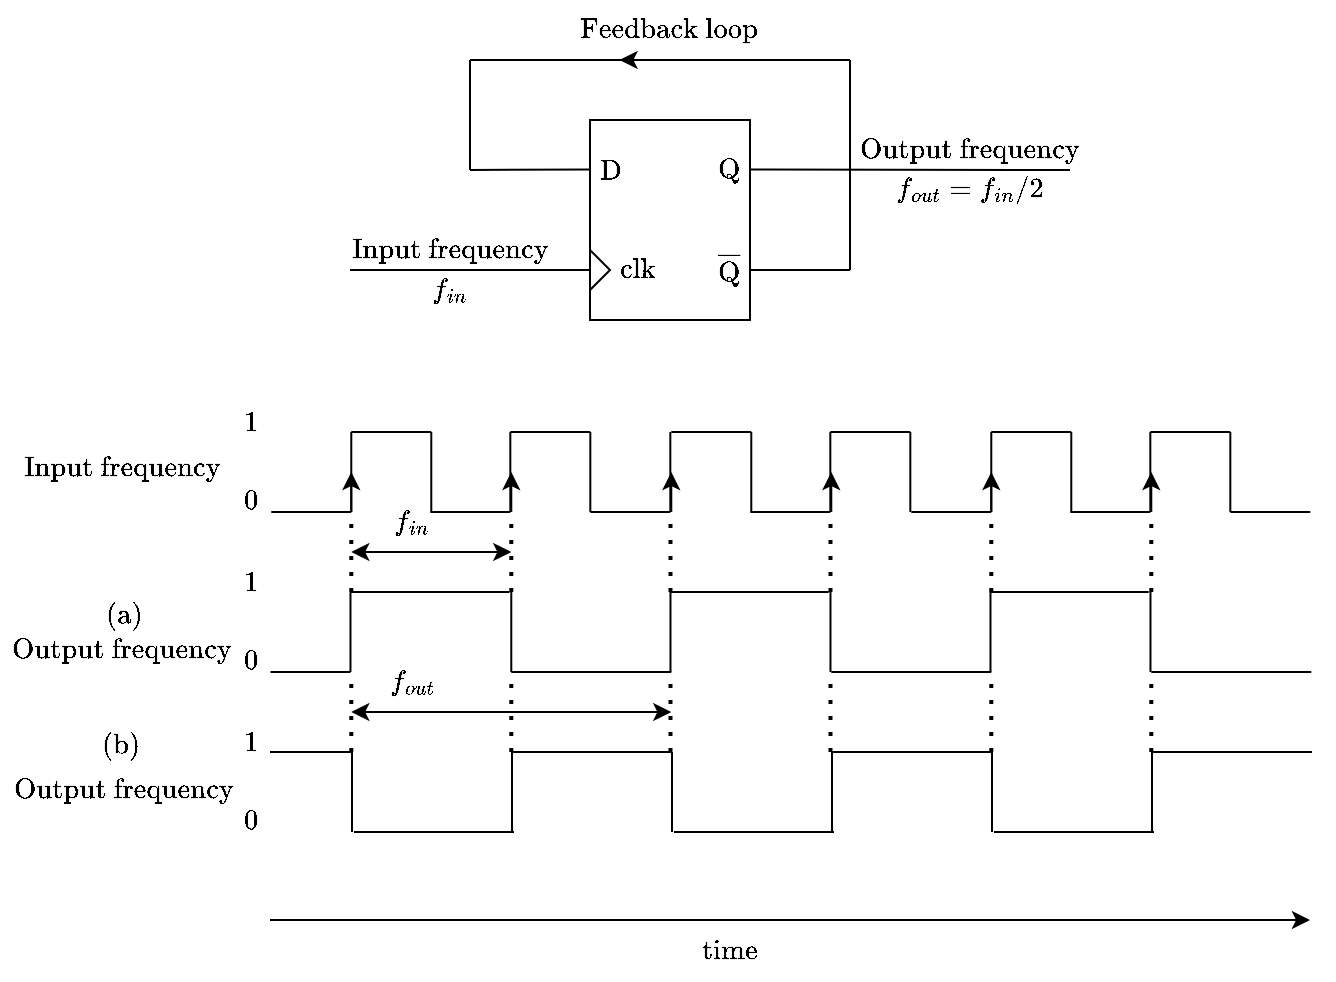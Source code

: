 <mxfile version="24.2.8" type="github">
  <diagram name="Seite-1" id="N6T7R8GPfPuLxDHAY0fQ">
    <mxGraphModel dx="1050" dy="531" grid="1" gridSize="10" guides="1" tooltips="1" connect="1" arrows="1" fold="1" page="1" pageScale="1" pageWidth="827" pageHeight="1169" math="1" shadow="0">
      <root>
        <mxCell id="0" />
        <mxCell id="1" parent="0" />
        <mxCell id="-28Fn-hyhFflDtnvuSkC-10" value="" style="rounded=0;whiteSpace=wrap;html=1;" parent="1" vertex="1">
          <mxGeometry x="400" y="120" width="80" height="100" as="geometry" />
        </mxCell>
        <mxCell id="-28Fn-hyhFflDtnvuSkC-5" value="&lt;div&gt;$$\textrm{Q}$$&lt;/div&gt;" style="text;html=1;align=center;verticalAlign=middle;whiteSpace=wrap;rounded=0;" parent="1" vertex="1">
          <mxGeometry x="440" y="130" width="60" height="30" as="geometry" />
        </mxCell>
        <mxCell id="-28Fn-hyhFflDtnvuSkC-6" value="&lt;div&gt;$$\overline{\textrm{Q}}$$&lt;/div&gt;" style="text;html=1;align=center;verticalAlign=middle;whiteSpace=wrap;rounded=0;" parent="1" vertex="1">
          <mxGeometry x="440" y="180" width="60" height="30" as="geometry" />
        </mxCell>
        <mxCell id="-28Fn-hyhFflDtnvuSkC-11" value="" style="triangle;whiteSpace=wrap;html=1;rotation=0;" parent="1" vertex="1">
          <mxGeometry x="400" y="185" width="10" height="20" as="geometry" />
        </mxCell>
        <mxCell id="-28Fn-hyhFflDtnvuSkC-12" value="&lt;div&gt;$$\textrm{clk}$$&lt;/div&gt;" style="text;html=1;align=center;verticalAlign=middle;whiteSpace=wrap;rounded=0;" parent="1" vertex="1">
          <mxGeometry x="394" y="180" width="60" height="30" as="geometry" />
        </mxCell>
        <mxCell id="-28Fn-hyhFflDtnvuSkC-13" value="&lt;div&gt;$$\textrm{D}$$&lt;/div&gt;" style="text;html=1;align=center;verticalAlign=middle;whiteSpace=wrap;rounded=0;" parent="1" vertex="1">
          <mxGeometry x="380" y="130" width="60" height="30" as="geometry" />
        </mxCell>
        <mxCell id="-28Fn-hyhFflDtnvuSkC-14" value="" style="endArrow=none;html=1;rounded=0;" parent="1" edge="1">
          <mxGeometry width="50" height="50" relative="1" as="geometry">
            <mxPoint x="340" y="145" as="sourcePoint" />
            <mxPoint x="400" y="144.76" as="targetPoint" />
          </mxGeometry>
        </mxCell>
        <mxCell id="-28Fn-hyhFflDtnvuSkC-15" value="" style="endArrow=none;html=1;rounded=0;" parent="1" edge="1">
          <mxGeometry width="50" height="50" relative="1" as="geometry">
            <mxPoint x="340" y="90" as="sourcePoint" />
            <mxPoint x="340" y="145" as="targetPoint" />
            <Array as="points" />
          </mxGeometry>
        </mxCell>
        <mxCell id="-28Fn-hyhFflDtnvuSkC-16" value="" style="endArrow=none;html=1;rounded=0;" parent="1" edge="1">
          <mxGeometry width="50" height="50" relative="1" as="geometry">
            <mxPoint x="340" y="90" as="sourcePoint" />
            <mxPoint x="530" y="90" as="targetPoint" />
          </mxGeometry>
        </mxCell>
        <mxCell id="-28Fn-hyhFflDtnvuSkC-18" value="" style="endArrow=none;html=1;rounded=0;" parent="1" edge="1">
          <mxGeometry width="50" height="50" relative="1" as="geometry">
            <mxPoint x="530" y="195" as="sourcePoint" />
            <mxPoint x="530" y="90" as="targetPoint" />
          </mxGeometry>
        </mxCell>
        <mxCell id="-28Fn-hyhFflDtnvuSkC-19" value="" style="endArrow=none;html=1;rounded=0;" parent="1" edge="1">
          <mxGeometry width="50" height="50" relative="1" as="geometry">
            <mxPoint x="480" y="194.95" as="sourcePoint" />
            <mxPoint x="530" y="194.95" as="targetPoint" />
          </mxGeometry>
        </mxCell>
        <mxCell id="-28Fn-hyhFflDtnvuSkC-20" value="" style="endArrow=none;html=1;rounded=0;" parent="1" edge="1">
          <mxGeometry width="50" height="50" relative="1" as="geometry">
            <mxPoint x="280" y="195" as="sourcePoint" />
            <mxPoint x="400" y="195" as="targetPoint" />
          </mxGeometry>
        </mxCell>
        <mxCell id="-28Fn-hyhFflDtnvuSkC-21" value="" style="endArrow=none;html=1;rounded=0;" parent="1" edge="1">
          <mxGeometry width="50" height="50" relative="1" as="geometry">
            <mxPoint x="480" y="144.8" as="sourcePoint" />
            <mxPoint x="640" y="145" as="targetPoint" />
          </mxGeometry>
        </mxCell>
        <mxCell id="-28Fn-hyhFflDtnvuSkC-130" value="" style="group;rotation=-180;" parent="1" vertex="1" connectable="0">
          <mxGeometry x="130" y="440" width="641.28" height="40" as="geometry" />
        </mxCell>
        <mxCell id="-28Fn-hyhFflDtnvuSkC-109" value="" style="endArrow=none;html=1;rounded=0;" parent="-28Fn-hyhFflDtnvuSkC-130" edge="1">
          <mxGeometry width="50" height="50" relative="1" as="geometry">
            <mxPoint x="631" y="-4" as="sourcePoint" />
            <mxPoint x="590" y="-4" as="targetPoint" />
          </mxGeometry>
        </mxCell>
        <mxCell id="-28Fn-hyhFflDtnvuSkC-112" value="" style="endArrow=none;html=1;rounded=0;" parent="-28Fn-hyhFflDtnvuSkC-130" edge="1">
          <mxGeometry width="50" height="50" relative="1" as="geometry">
            <mxPoint x="591" y="-4" as="sourcePoint" />
            <mxPoint x="551" y="-4" as="targetPoint" />
          </mxGeometry>
        </mxCell>
        <mxCell id="-28Fn-hyhFflDtnvuSkC-113" value="" style="endArrow=none;html=1;rounded=0;" parent="-28Fn-hyhFflDtnvuSkC-130" edge="1">
          <mxGeometry width="50" height="50" relative="1" as="geometry">
            <mxPoint x="551" y="-4" as="sourcePoint" />
            <mxPoint x="551" y="36" as="targetPoint" />
          </mxGeometry>
        </mxCell>
        <mxCell id="-28Fn-hyhFflDtnvuSkC-114" value="" style="endArrow=none;html=1;rounded=0;" parent="-28Fn-hyhFflDtnvuSkC-130" edge="1">
          <mxGeometry width="50" height="50" relative="1" as="geometry">
            <mxPoint x="552" y="36" as="sourcePoint" />
            <mxPoint x="512" y="36" as="targetPoint" />
          </mxGeometry>
        </mxCell>
        <mxCell id="-28Fn-hyhFflDtnvuSkC-115" value="" style="endArrow=none;html=1;rounded=0;" parent="-28Fn-hyhFflDtnvuSkC-130" edge="1">
          <mxGeometry width="50" height="50" relative="1" as="geometry">
            <mxPoint x="471" y="36" as="sourcePoint" />
            <mxPoint x="471" y="-4" as="targetPoint" />
          </mxGeometry>
        </mxCell>
        <mxCell id="-28Fn-hyhFflDtnvuSkC-116" value="" style="endArrow=none;html=1;rounded=0;" parent="-28Fn-hyhFflDtnvuSkC-130" edge="1">
          <mxGeometry width="50" height="50" relative="1" as="geometry">
            <mxPoint x="512" y="36" as="sourcePoint" />
            <mxPoint x="472" y="36" as="targetPoint" />
          </mxGeometry>
        </mxCell>
        <mxCell id="-28Fn-hyhFflDtnvuSkC-117" value="" style="endArrow=none;html=1;rounded=0;" parent="-28Fn-hyhFflDtnvuSkC-130" edge="1">
          <mxGeometry width="50" height="50" relative="1" as="geometry">
            <mxPoint x="471" y="-4" as="sourcePoint" />
            <mxPoint x="430" y="-4" as="targetPoint" />
          </mxGeometry>
        </mxCell>
        <mxCell id="-28Fn-hyhFflDtnvuSkC-118" value="" style="endArrow=none;html=1;rounded=0;" parent="-28Fn-hyhFflDtnvuSkC-130" edge="1">
          <mxGeometry width="50" height="50" relative="1" as="geometry">
            <mxPoint x="431" y="-4" as="sourcePoint" />
            <mxPoint x="391" y="-4" as="targetPoint" />
          </mxGeometry>
        </mxCell>
        <mxCell id="-28Fn-hyhFflDtnvuSkC-119" value="" style="endArrow=none;html=1;rounded=0;" parent="-28Fn-hyhFflDtnvuSkC-130" edge="1">
          <mxGeometry width="50" height="50" relative="1" as="geometry">
            <mxPoint x="391" y="-4" as="sourcePoint" />
            <mxPoint x="391" y="36" as="targetPoint" />
          </mxGeometry>
        </mxCell>
        <mxCell id="-28Fn-hyhFflDtnvuSkC-120" value="" style="endArrow=none;html=1;rounded=0;" parent="-28Fn-hyhFflDtnvuSkC-130" edge="1">
          <mxGeometry width="50" height="50" relative="1" as="geometry">
            <mxPoint x="392" y="36" as="sourcePoint" />
            <mxPoint x="352" y="36" as="targetPoint" />
          </mxGeometry>
        </mxCell>
        <mxCell id="-28Fn-hyhFflDtnvuSkC-121" value="" style="endArrow=none;html=1;rounded=0;" parent="-28Fn-hyhFflDtnvuSkC-130" edge="1">
          <mxGeometry width="50" height="50" relative="1" as="geometry">
            <mxPoint x="311" y="36" as="sourcePoint" />
            <mxPoint x="311" y="-4" as="targetPoint" />
          </mxGeometry>
        </mxCell>
        <mxCell id="-28Fn-hyhFflDtnvuSkC-122" value="" style="endArrow=none;html=1;rounded=0;" parent="-28Fn-hyhFflDtnvuSkC-130" edge="1">
          <mxGeometry width="50" height="50" relative="1" as="geometry">
            <mxPoint x="352" y="36" as="sourcePoint" />
            <mxPoint x="312" y="36" as="targetPoint" />
          </mxGeometry>
        </mxCell>
        <mxCell id="-28Fn-hyhFflDtnvuSkC-123" value="" style="endArrow=none;html=1;rounded=0;" parent="-28Fn-hyhFflDtnvuSkC-130" edge="1">
          <mxGeometry width="50" height="50" relative="1" as="geometry">
            <mxPoint x="311" y="-4" as="sourcePoint" />
            <mxPoint x="270" y="-4" as="targetPoint" />
          </mxGeometry>
        </mxCell>
        <mxCell id="-28Fn-hyhFflDtnvuSkC-124" value="" style="endArrow=none;html=1;rounded=0;" parent="-28Fn-hyhFflDtnvuSkC-130" edge="1">
          <mxGeometry width="50" height="50" relative="1" as="geometry">
            <mxPoint x="271" y="-4" as="sourcePoint" />
            <mxPoint x="231" y="-4" as="targetPoint" />
          </mxGeometry>
        </mxCell>
        <mxCell id="-28Fn-hyhFflDtnvuSkC-125" value="" style="endArrow=none;html=1;rounded=0;" parent="-28Fn-hyhFflDtnvuSkC-130" edge="1">
          <mxGeometry width="50" height="50" relative="1" as="geometry">
            <mxPoint x="231" y="-4" as="sourcePoint" />
            <mxPoint x="231" y="36" as="targetPoint" />
          </mxGeometry>
        </mxCell>
        <mxCell id="-28Fn-hyhFflDtnvuSkC-126" value="" style="endArrow=none;html=1;rounded=0;" parent="-28Fn-hyhFflDtnvuSkC-130" edge="1">
          <mxGeometry width="50" height="50" relative="1" as="geometry">
            <mxPoint x="232" y="36" as="sourcePoint" />
            <mxPoint x="192" y="36" as="targetPoint" />
          </mxGeometry>
        </mxCell>
        <mxCell id="-28Fn-hyhFflDtnvuSkC-127" value="" style="endArrow=none;html=1;rounded=0;" parent="-28Fn-hyhFflDtnvuSkC-130" edge="1">
          <mxGeometry width="50" height="50" relative="1" as="geometry">
            <mxPoint x="151" y="36" as="sourcePoint" />
            <mxPoint x="151" y="-4" as="targetPoint" />
          </mxGeometry>
        </mxCell>
        <mxCell id="-28Fn-hyhFflDtnvuSkC-128" value="" style="endArrow=none;html=1;rounded=0;" parent="-28Fn-hyhFflDtnvuSkC-130" edge="1">
          <mxGeometry width="50" height="50" relative="1" as="geometry">
            <mxPoint x="192" y="36" as="sourcePoint" />
            <mxPoint x="152" y="36" as="targetPoint" />
          </mxGeometry>
        </mxCell>
        <mxCell id="-28Fn-hyhFflDtnvuSkC-129" value="" style="endArrow=none;html=1;rounded=0;" parent="-28Fn-hyhFflDtnvuSkC-130" edge="1">
          <mxGeometry width="50" height="50" relative="1" as="geometry">
            <mxPoint x="151" y="-4" as="sourcePoint" />
            <mxPoint x="110" y="-4" as="targetPoint" />
          </mxGeometry>
        </mxCell>
        <mxCell id="-28Fn-hyhFflDtnvuSkC-22" value="" style="endArrow=none;html=1;rounded=0;" parent="-28Fn-hyhFflDtnvuSkC-130" edge="1">
          <mxGeometry width="50" height="50" relative="1" as="geometry">
            <mxPoint x="150.64" y="-124" as="sourcePoint" />
            <mxPoint x="150.64" y="-164" as="targetPoint" />
          </mxGeometry>
        </mxCell>
        <mxCell id="-28Fn-hyhFflDtnvuSkC-23" value="" style="endArrow=none;html=1;rounded=0;" parent="-28Fn-hyhFflDtnvuSkC-130" edge="1">
          <mxGeometry width="50" height="50" relative="1" as="geometry">
            <mxPoint x="150.64" y="-164" as="sourcePoint" />
            <mxPoint x="190.64" y="-164" as="targetPoint" />
          </mxGeometry>
        </mxCell>
        <mxCell id="-28Fn-hyhFflDtnvuSkC-24" value="" style="endArrow=none;html=1;rounded=0;" parent="-28Fn-hyhFflDtnvuSkC-130" edge="1">
          <mxGeometry width="50" height="50" relative="1" as="geometry">
            <mxPoint x="190.64" y="-164" as="sourcePoint" />
            <mxPoint x="190.64" y="-124" as="targetPoint" />
          </mxGeometry>
        </mxCell>
        <mxCell id="-28Fn-hyhFflDtnvuSkC-30" value="" style="endArrow=none;html=1;rounded=0;" parent="-28Fn-hyhFflDtnvuSkC-130" edge="1">
          <mxGeometry width="50" height="50" relative="1" as="geometry">
            <mxPoint x="230.16" y="-124" as="sourcePoint" />
            <mxPoint x="230.16" y="-164" as="targetPoint" />
          </mxGeometry>
        </mxCell>
        <mxCell id="-28Fn-hyhFflDtnvuSkC-31" value="" style="endArrow=none;html=1;rounded=0;" parent="-28Fn-hyhFflDtnvuSkC-130" edge="1">
          <mxGeometry width="50" height="50" relative="1" as="geometry">
            <mxPoint x="230.16" y="-164" as="sourcePoint" />
            <mxPoint x="270.16" y="-164" as="targetPoint" />
          </mxGeometry>
        </mxCell>
        <mxCell id="-28Fn-hyhFflDtnvuSkC-32" value="" style="endArrow=none;html=1;rounded=0;" parent="-28Fn-hyhFflDtnvuSkC-130" edge="1">
          <mxGeometry width="50" height="50" relative="1" as="geometry">
            <mxPoint x="270.16" y="-164" as="sourcePoint" />
            <mxPoint x="270.16" y="-124" as="targetPoint" />
          </mxGeometry>
        </mxCell>
        <mxCell id="-28Fn-hyhFflDtnvuSkC-33" value="" style="endArrow=none;html=1;rounded=0;" parent="-28Fn-hyhFflDtnvuSkC-130" edge="1">
          <mxGeometry width="50" height="50" relative="1" as="geometry">
            <mxPoint x="270.16" y="-124" as="sourcePoint" />
            <mxPoint x="310.16" y="-124" as="targetPoint" />
          </mxGeometry>
        </mxCell>
        <mxCell id="-28Fn-hyhFflDtnvuSkC-34" value="" style="endArrow=none;html=1;rounded=0;" parent="-28Fn-hyhFflDtnvuSkC-130" edge="1">
          <mxGeometry width="50" height="50" relative="1" as="geometry">
            <mxPoint x="310.16" y="-124" as="sourcePoint" />
            <mxPoint x="310.16" y="-164" as="targetPoint" />
          </mxGeometry>
        </mxCell>
        <mxCell id="-28Fn-hyhFflDtnvuSkC-35" value="" style="endArrow=none;html=1;rounded=0;" parent="-28Fn-hyhFflDtnvuSkC-130" edge="1">
          <mxGeometry width="50" height="50" relative="1" as="geometry">
            <mxPoint x="190.16" y="-124" as="sourcePoint" />
            <mxPoint x="230.16" y="-124" as="targetPoint" />
          </mxGeometry>
        </mxCell>
        <mxCell id="-28Fn-hyhFflDtnvuSkC-40" value="" style="endArrow=none;html=1;rounded=0;" parent="-28Fn-hyhFflDtnvuSkC-130" edge="1">
          <mxGeometry width="50" height="50" relative="1" as="geometry">
            <mxPoint x="110.64" y="-124" as="sourcePoint" />
            <mxPoint x="150.64" y="-124" as="targetPoint" />
          </mxGeometry>
        </mxCell>
        <mxCell id="-28Fn-hyhFflDtnvuSkC-41" value="" style="endArrow=none;html=1;rounded=0;" parent="-28Fn-hyhFflDtnvuSkC-130" edge="1">
          <mxGeometry width="50" height="50" relative="1" as="geometry">
            <mxPoint x="310.64" y="-164" as="sourcePoint" />
            <mxPoint x="350.64" y="-164" as="targetPoint" />
          </mxGeometry>
        </mxCell>
        <mxCell id="-28Fn-hyhFflDtnvuSkC-42" value="" style="endArrow=none;html=1;rounded=0;" parent="-28Fn-hyhFflDtnvuSkC-130" edge="1">
          <mxGeometry width="50" height="50" relative="1" as="geometry">
            <mxPoint x="350.64" y="-164" as="sourcePoint" />
            <mxPoint x="350.64" y="-124" as="targetPoint" />
          </mxGeometry>
        </mxCell>
        <mxCell id="-28Fn-hyhFflDtnvuSkC-43" value="" style="endArrow=none;html=1;rounded=0;" parent="-28Fn-hyhFflDtnvuSkC-130" edge="1">
          <mxGeometry width="50" height="50" relative="1" as="geometry">
            <mxPoint x="390.16" y="-124" as="sourcePoint" />
            <mxPoint x="390.16" y="-164" as="targetPoint" />
          </mxGeometry>
        </mxCell>
        <mxCell id="-28Fn-hyhFflDtnvuSkC-44" value="" style="endArrow=none;html=1;rounded=0;" parent="-28Fn-hyhFflDtnvuSkC-130" edge="1">
          <mxGeometry width="50" height="50" relative="1" as="geometry">
            <mxPoint x="390.16" y="-164" as="sourcePoint" />
            <mxPoint x="430.16" y="-164" as="targetPoint" />
          </mxGeometry>
        </mxCell>
        <mxCell id="-28Fn-hyhFflDtnvuSkC-45" value="" style="endArrow=none;html=1;rounded=0;" parent="-28Fn-hyhFflDtnvuSkC-130" edge="1">
          <mxGeometry width="50" height="50" relative="1" as="geometry">
            <mxPoint x="430.16" y="-164" as="sourcePoint" />
            <mxPoint x="430.16" y="-124" as="targetPoint" />
          </mxGeometry>
        </mxCell>
        <mxCell id="-28Fn-hyhFflDtnvuSkC-46" value="" style="endArrow=none;html=1;rounded=0;" parent="-28Fn-hyhFflDtnvuSkC-130" edge="1">
          <mxGeometry width="50" height="50" relative="1" as="geometry">
            <mxPoint x="350.16" y="-124" as="sourcePoint" />
            <mxPoint x="390.16" y="-124" as="targetPoint" />
          </mxGeometry>
        </mxCell>
        <mxCell id="-28Fn-hyhFflDtnvuSkC-47" value="" style="endArrow=none;html=1;rounded=0;" parent="-28Fn-hyhFflDtnvuSkC-130" edge="1">
          <mxGeometry width="50" height="50" relative="1" as="geometry">
            <mxPoint x="470.64" y="-124" as="sourcePoint" />
            <mxPoint x="470.64" y="-164" as="targetPoint" />
          </mxGeometry>
        </mxCell>
        <mxCell id="-28Fn-hyhFflDtnvuSkC-48" value="" style="endArrow=none;html=1;rounded=0;" parent="-28Fn-hyhFflDtnvuSkC-130" edge="1">
          <mxGeometry width="50" height="50" relative="1" as="geometry">
            <mxPoint x="470.64" y="-164" as="sourcePoint" />
            <mxPoint x="510.64" y="-164" as="targetPoint" />
          </mxGeometry>
        </mxCell>
        <mxCell id="-28Fn-hyhFflDtnvuSkC-49" value="" style="endArrow=none;html=1;rounded=0;" parent="-28Fn-hyhFflDtnvuSkC-130" edge="1">
          <mxGeometry width="50" height="50" relative="1" as="geometry">
            <mxPoint x="510.64" y="-164" as="sourcePoint" />
            <mxPoint x="510.64" y="-124" as="targetPoint" />
          </mxGeometry>
        </mxCell>
        <mxCell id="-28Fn-hyhFflDtnvuSkC-50" value="" style="endArrow=none;html=1;rounded=0;" parent="-28Fn-hyhFflDtnvuSkC-130" edge="1">
          <mxGeometry width="50" height="50" relative="1" as="geometry">
            <mxPoint x="550.16" y="-124" as="sourcePoint" />
            <mxPoint x="550.16" y="-164" as="targetPoint" />
          </mxGeometry>
        </mxCell>
        <mxCell id="-28Fn-hyhFflDtnvuSkC-51" value="" style="endArrow=none;html=1;rounded=0;" parent="-28Fn-hyhFflDtnvuSkC-130" edge="1">
          <mxGeometry width="50" height="50" relative="1" as="geometry">
            <mxPoint x="550.16" y="-164" as="sourcePoint" />
            <mxPoint x="590.16" y="-164" as="targetPoint" />
          </mxGeometry>
        </mxCell>
        <mxCell id="-28Fn-hyhFflDtnvuSkC-52" value="" style="endArrow=none;html=1;rounded=0;" parent="-28Fn-hyhFflDtnvuSkC-130" edge="1">
          <mxGeometry width="50" height="50" relative="1" as="geometry">
            <mxPoint x="590.16" y="-164" as="sourcePoint" />
            <mxPoint x="590.16" y="-124" as="targetPoint" />
          </mxGeometry>
        </mxCell>
        <mxCell id="-28Fn-hyhFflDtnvuSkC-53" value="" style="endArrow=none;html=1;rounded=0;" parent="-28Fn-hyhFflDtnvuSkC-130" edge="1">
          <mxGeometry width="50" height="50" relative="1" as="geometry">
            <mxPoint x="590.16" y="-124" as="sourcePoint" />
            <mxPoint x="630.16" y="-124" as="targetPoint" />
          </mxGeometry>
        </mxCell>
        <mxCell id="-28Fn-hyhFflDtnvuSkC-55" value="" style="endArrow=none;html=1;rounded=0;" parent="-28Fn-hyhFflDtnvuSkC-130" edge="1">
          <mxGeometry width="50" height="50" relative="1" as="geometry">
            <mxPoint x="510.16" y="-124" as="sourcePoint" />
            <mxPoint x="550.16" y="-124" as="targetPoint" />
          </mxGeometry>
        </mxCell>
        <mxCell id="-28Fn-hyhFflDtnvuSkC-56" value="" style="endArrow=none;html=1;rounded=0;" parent="-28Fn-hyhFflDtnvuSkC-130" edge="1">
          <mxGeometry width="50" height="50" relative="1" as="geometry">
            <mxPoint x="430.64" y="-124" as="sourcePoint" />
            <mxPoint x="470.64" y="-124" as="targetPoint" />
          </mxGeometry>
        </mxCell>
        <mxCell id="-28Fn-hyhFflDtnvuSkC-63" value="" style="endArrow=classic;html=1;rounded=0;" parent="-28Fn-hyhFflDtnvuSkC-130" edge="1">
          <mxGeometry width="50" height="50" relative="1" as="geometry">
            <mxPoint x="150.64" y="-124" as="sourcePoint" />
            <mxPoint x="150.64" y="-144" as="targetPoint" />
          </mxGeometry>
        </mxCell>
        <mxCell id="-28Fn-hyhFflDtnvuSkC-64" value="" style="endArrow=classic;html=1;rounded=0;" parent="-28Fn-hyhFflDtnvuSkC-130" edge="1">
          <mxGeometry width="50" height="50" relative="1" as="geometry">
            <mxPoint x="230.64" y="-124" as="sourcePoint" />
            <mxPoint x="230.64" y="-144" as="targetPoint" />
          </mxGeometry>
        </mxCell>
        <mxCell id="-28Fn-hyhFflDtnvuSkC-65" value="" style="endArrow=classic;html=1;rounded=0;" parent="-28Fn-hyhFflDtnvuSkC-130" edge="1">
          <mxGeometry width="50" height="50" relative="1" as="geometry">
            <mxPoint x="310.64" y="-124" as="sourcePoint" />
            <mxPoint x="310.64" y="-144" as="targetPoint" />
          </mxGeometry>
        </mxCell>
        <mxCell id="-28Fn-hyhFflDtnvuSkC-66" value="" style="endArrow=classic;html=1;rounded=0;" parent="-28Fn-hyhFflDtnvuSkC-130" edge="1">
          <mxGeometry width="50" height="50" relative="1" as="geometry">
            <mxPoint x="390.64" y="-124" as="sourcePoint" />
            <mxPoint x="390.64" y="-144" as="targetPoint" />
          </mxGeometry>
        </mxCell>
        <mxCell id="-28Fn-hyhFflDtnvuSkC-67" value="" style="endArrow=classic;html=1;rounded=0;" parent="-28Fn-hyhFflDtnvuSkC-130" edge="1">
          <mxGeometry width="50" height="50" relative="1" as="geometry">
            <mxPoint x="470.64" y="-124" as="sourcePoint" />
            <mxPoint x="470.64" y="-144" as="targetPoint" />
          </mxGeometry>
        </mxCell>
        <mxCell id="-28Fn-hyhFflDtnvuSkC-68" value="" style="endArrow=classic;html=1;rounded=0;" parent="-28Fn-hyhFflDtnvuSkC-130" edge="1">
          <mxGeometry width="50" height="50" relative="1" as="geometry">
            <mxPoint x="550.64" y="-124" as="sourcePoint" />
            <mxPoint x="550.64" y="-144" as="targetPoint" />
          </mxGeometry>
        </mxCell>
        <mxCell id="-28Fn-hyhFflDtnvuSkC-70" value="" style="endArrow=none;html=1;rounded=0;" parent="-28Fn-hyhFflDtnvuSkC-130" edge="1">
          <mxGeometry width="50" height="50" relative="1" as="geometry">
            <mxPoint x="150.24" y="-44" as="sourcePoint" />
            <mxPoint x="150.24" y="-84" as="targetPoint" />
          </mxGeometry>
        </mxCell>
        <mxCell id="-28Fn-hyhFflDtnvuSkC-71" value="" style="endArrow=none;html=1;rounded=0;" parent="-28Fn-hyhFflDtnvuSkC-130" edge="1">
          <mxGeometry width="50" height="50" relative="1" as="geometry">
            <mxPoint x="150.24" y="-84" as="sourcePoint" />
            <mxPoint x="190.24" y="-84" as="targetPoint" />
          </mxGeometry>
        </mxCell>
        <mxCell id="-28Fn-hyhFflDtnvuSkC-75" value="" style="endArrow=none;html=1;rounded=0;" parent="-28Fn-hyhFflDtnvuSkC-130" edge="1">
          <mxGeometry width="50" height="50" relative="1" as="geometry">
            <mxPoint x="230.64" y="-84" as="sourcePoint" />
            <mxPoint x="230.64" y="-44" as="targetPoint" />
          </mxGeometry>
        </mxCell>
        <mxCell id="-28Fn-hyhFflDtnvuSkC-76" value="" style="endArrow=none;html=1;rounded=0;" parent="-28Fn-hyhFflDtnvuSkC-130" edge="1">
          <mxGeometry width="50" height="50" relative="1" as="geometry">
            <mxPoint x="230.64" y="-44" as="sourcePoint" />
            <mxPoint x="271.52" y="-44" as="targetPoint" />
          </mxGeometry>
        </mxCell>
        <mxCell id="-28Fn-hyhFflDtnvuSkC-78" value="" style="endArrow=none;html=1;rounded=0;" parent="-28Fn-hyhFflDtnvuSkC-130" edge="1">
          <mxGeometry width="50" height="50" relative="1" as="geometry">
            <mxPoint x="189.76" y="-84" as="sourcePoint" />
            <mxPoint x="229.76" y="-84" as="targetPoint" />
          </mxGeometry>
        </mxCell>
        <mxCell id="-28Fn-hyhFflDtnvuSkC-79" value="" style="endArrow=none;html=1;rounded=0;" parent="-28Fn-hyhFflDtnvuSkC-130" edge="1">
          <mxGeometry width="50" height="50" relative="1" as="geometry">
            <mxPoint x="110.24" y="-44" as="sourcePoint" />
            <mxPoint x="150.24" y="-44" as="targetPoint" />
          </mxGeometry>
        </mxCell>
        <mxCell id="-28Fn-hyhFflDtnvuSkC-80" value="" style="endArrow=none;html=1;rounded=0;" parent="-28Fn-hyhFflDtnvuSkC-130" edge="1">
          <mxGeometry width="50" height="50" relative="1" as="geometry">
            <mxPoint x="270.64" y="-44" as="sourcePoint" />
            <mxPoint x="310.64" y="-44" as="targetPoint" />
          </mxGeometry>
        </mxCell>
        <mxCell id="-28Fn-hyhFflDtnvuSkC-82" value="" style="endArrow=none;html=1;rounded=0;" parent="-28Fn-hyhFflDtnvuSkC-130" edge="1">
          <mxGeometry width="50" height="50" relative="1" as="geometry">
            <mxPoint x="310.24" y="-44" as="sourcePoint" />
            <mxPoint x="310.24" y="-84" as="targetPoint" />
          </mxGeometry>
        </mxCell>
        <mxCell id="-28Fn-hyhFflDtnvuSkC-89" value="" style="endArrow=none;html=1;rounded=0;" parent="-28Fn-hyhFflDtnvuSkC-130" edge="1">
          <mxGeometry width="50" height="50" relative="1" as="geometry">
            <mxPoint x="309.84" y="-84" as="sourcePoint" />
            <mxPoint x="349.84" y="-84" as="targetPoint" />
          </mxGeometry>
        </mxCell>
        <mxCell id="-28Fn-hyhFflDtnvuSkC-90" value="" style="endArrow=none;html=1;rounded=0;" parent="-28Fn-hyhFflDtnvuSkC-130" edge="1">
          <mxGeometry width="50" height="50" relative="1" as="geometry">
            <mxPoint x="390.24" y="-84" as="sourcePoint" />
            <mxPoint x="390.24" y="-44" as="targetPoint" />
          </mxGeometry>
        </mxCell>
        <mxCell id="-28Fn-hyhFflDtnvuSkC-91" value="" style="endArrow=none;html=1;rounded=0;" parent="-28Fn-hyhFflDtnvuSkC-130" edge="1">
          <mxGeometry width="50" height="50" relative="1" as="geometry">
            <mxPoint x="349.36" y="-84" as="sourcePoint" />
            <mxPoint x="389.36" y="-84" as="targetPoint" />
          </mxGeometry>
        </mxCell>
        <mxCell id="-28Fn-hyhFflDtnvuSkC-92" value="" style="endArrow=none;html=1;rounded=0;" parent="-28Fn-hyhFflDtnvuSkC-130" edge="1">
          <mxGeometry width="50" height="50" relative="1" as="geometry">
            <mxPoint x="390.64" y="-44" as="sourcePoint" />
            <mxPoint x="431.52" y="-44" as="targetPoint" />
          </mxGeometry>
        </mxCell>
        <mxCell id="-28Fn-hyhFflDtnvuSkC-93" value="" style="endArrow=none;html=1;rounded=0;" parent="-28Fn-hyhFflDtnvuSkC-130" edge="1">
          <mxGeometry width="50" height="50" relative="1" as="geometry">
            <mxPoint x="430.64" y="-44" as="sourcePoint" />
            <mxPoint x="470.64" y="-44" as="targetPoint" />
          </mxGeometry>
        </mxCell>
        <mxCell id="-28Fn-hyhFflDtnvuSkC-94" value="" style="endArrow=none;html=1;rounded=0;" parent="-28Fn-hyhFflDtnvuSkC-130" edge="1">
          <mxGeometry width="50" height="50" relative="1" as="geometry">
            <mxPoint x="470.24" y="-44" as="sourcePoint" />
            <mxPoint x="470.24" y="-84" as="targetPoint" />
          </mxGeometry>
        </mxCell>
        <mxCell id="-28Fn-hyhFflDtnvuSkC-95" value="" style="endArrow=none;html=1;rounded=0;" parent="-28Fn-hyhFflDtnvuSkC-130" edge="1">
          <mxGeometry width="50" height="50" relative="1" as="geometry">
            <mxPoint x="469.84" y="-84" as="sourcePoint" />
            <mxPoint x="509.84" y="-84" as="targetPoint" />
          </mxGeometry>
        </mxCell>
        <mxCell id="-28Fn-hyhFflDtnvuSkC-96" value="" style="endArrow=none;html=1;rounded=0;" parent="-28Fn-hyhFflDtnvuSkC-130" edge="1">
          <mxGeometry width="50" height="50" relative="1" as="geometry">
            <mxPoint x="550.24" y="-84" as="sourcePoint" />
            <mxPoint x="550.24" y="-44" as="targetPoint" />
          </mxGeometry>
        </mxCell>
        <mxCell id="-28Fn-hyhFflDtnvuSkC-97" value="" style="endArrow=none;html=1;rounded=0;" parent="-28Fn-hyhFflDtnvuSkC-130" edge="1">
          <mxGeometry width="50" height="50" relative="1" as="geometry">
            <mxPoint x="509.36" y="-84" as="sourcePoint" />
            <mxPoint x="549.36" y="-84" as="targetPoint" />
          </mxGeometry>
        </mxCell>
        <mxCell id="-28Fn-hyhFflDtnvuSkC-98" value="" style="endArrow=none;html=1;rounded=0;" parent="-28Fn-hyhFflDtnvuSkC-130" edge="1">
          <mxGeometry width="50" height="50" relative="1" as="geometry">
            <mxPoint x="550.64" y="-44" as="sourcePoint" />
            <mxPoint x="591.52" y="-44" as="targetPoint" />
          </mxGeometry>
        </mxCell>
        <mxCell id="-28Fn-hyhFflDtnvuSkC-99" value="" style="endArrow=none;html=1;rounded=0;" parent="-28Fn-hyhFflDtnvuSkC-130" edge="1">
          <mxGeometry width="50" height="50" relative="1" as="geometry">
            <mxPoint x="590.64" y="-44" as="sourcePoint" />
            <mxPoint x="630.64" y="-44" as="targetPoint" />
          </mxGeometry>
        </mxCell>
        <mxCell id="-28Fn-hyhFflDtnvuSkC-179" value="&lt;div&gt;$$f_{out}$$&lt;/div&gt;" style="text;html=1;align=center;verticalAlign=middle;whiteSpace=wrap;rounded=0;" parent="-28Fn-hyhFflDtnvuSkC-130" vertex="1">
          <mxGeometry x="150.64" y="-54" width="60" height="30" as="geometry" />
        </mxCell>
        <mxCell id="-28Fn-hyhFflDtnvuSkC-133" value="" style="endArrow=none;dashed=1;html=1;dashPattern=1 3;strokeWidth=2;rounded=0;" parent="-28Fn-hyhFflDtnvuSkC-130" edge="1">
          <mxGeometry width="50" height="50" relative="1" as="geometry">
            <mxPoint x="150.64" y="-84" as="sourcePoint" />
            <mxPoint x="150.64" y="-124" as="targetPoint" />
          </mxGeometry>
        </mxCell>
        <mxCell id="-28Fn-hyhFflDtnvuSkC-134" value="" style="endArrow=none;dashed=1;html=1;dashPattern=1 3;strokeWidth=2;rounded=0;" parent="-28Fn-hyhFflDtnvuSkC-130" edge="1">
          <mxGeometry width="50" height="50" relative="1" as="geometry">
            <mxPoint x="230.64" y="-84" as="sourcePoint" />
            <mxPoint x="230.64" y="-124" as="targetPoint" />
          </mxGeometry>
        </mxCell>
        <mxCell id="-28Fn-hyhFflDtnvuSkC-135" value="" style="endArrow=none;dashed=1;html=1;dashPattern=1 3;strokeWidth=2;rounded=0;" parent="-28Fn-hyhFflDtnvuSkC-130" edge="1">
          <mxGeometry width="50" height="50" relative="1" as="geometry">
            <mxPoint x="150.64" y="-4" as="sourcePoint" />
            <mxPoint x="150.64" y="-44" as="targetPoint" />
          </mxGeometry>
        </mxCell>
        <mxCell id="-28Fn-hyhFflDtnvuSkC-136" value="" style="endArrow=none;dashed=1;html=1;dashPattern=1 3;strokeWidth=2;rounded=0;" parent="-28Fn-hyhFflDtnvuSkC-130" edge="1">
          <mxGeometry width="50" height="50" relative="1" as="geometry">
            <mxPoint x="230.64" y="-4" as="sourcePoint" />
            <mxPoint x="230.64" y="-44" as="targetPoint" />
          </mxGeometry>
        </mxCell>
        <mxCell id="-28Fn-hyhFflDtnvuSkC-137" value="" style="endArrow=none;dashed=1;html=1;dashPattern=1 3;strokeWidth=2;rounded=0;" parent="-28Fn-hyhFflDtnvuSkC-130" edge="1">
          <mxGeometry width="50" height="50" relative="1" as="geometry">
            <mxPoint x="310.24" y="-84" as="sourcePoint" />
            <mxPoint x="310.24" y="-124" as="targetPoint" />
          </mxGeometry>
        </mxCell>
        <mxCell id="-28Fn-hyhFflDtnvuSkC-138" value="" style="endArrow=none;dashed=1;html=1;dashPattern=1 3;strokeWidth=2;rounded=0;" parent="-28Fn-hyhFflDtnvuSkC-130" edge="1">
          <mxGeometry width="50" height="50" relative="1" as="geometry">
            <mxPoint x="390.24" y="-84" as="sourcePoint" />
            <mxPoint x="390.24" y="-124" as="targetPoint" />
          </mxGeometry>
        </mxCell>
        <mxCell id="-28Fn-hyhFflDtnvuSkC-139" value="" style="endArrow=none;dashed=1;html=1;dashPattern=1 3;strokeWidth=2;rounded=0;" parent="-28Fn-hyhFflDtnvuSkC-130" edge="1">
          <mxGeometry width="50" height="50" relative="1" as="geometry">
            <mxPoint x="310.24" y="-4" as="sourcePoint" />
            <mxPoint x="310.24" y="-44" as="targetPoint" />
          </mxGeometry>
        </mxCell>
        <mxCell id="-28Fn-hyhFflDtnvuSkC-140" value="" style="endArrow=none;dashed=1;html=1;dashPattern=1 3;strokeWidth=2;rounded=0;" parent="-28Fn-hyhFflDtnvuSkC-130" edge="1">
          <mxGeometry width="50" height="50" relative="1" as="geometry">
            <mxPoint x="390.24" y="-4" as="sourcePoint" />
            <mxPoint x="390.24" y="-44" as="targetPoint" />
          </mxGeometry>
        </mxCell>
        <mxCell id="-28Fn-hyhFflDtnvuSkC-141" value="" style="endArrow=none;dashed=1;html=1;dashPattern=1 3;strokeWidth=2;rounded=0;" parent="-28Fn-hyhFflDtnvuSkC-130" edge="1">
          <mxGeometry width="50" height="50" relative="1" as="geometry">
            <mxPoint x="470.64" y="-84" as="sourcePoint" />
            <mxPoint x="470.64" y="-124" as="targetPoint" />
          </mxGeometry>
        </mxCell>
        <mxCell id="-28Fn-hyhFflDtnvuSkC-142" value="" style="endArrow=none;dashed=1;html=1;dashPattern=1 3;strokeWidth=2;rounded=0;" parent="-28Fn-hyhFflDtnvuSkC-130" edge="1">
          <mxGeometry width="50" height="50" relative="1" as="geometry">
            <mxPoint x="550.64" y="-84" as="sourcePoint" />
            <mxPoint x="550.64" y="-124" as="targetPoint" />
          </mxGeometry>
        </mxCell>
        <mxCell id="-28Fn-hyhFflDtnvuSkC-143" value="" style="endArrow=none;dashed=1;html=1;dashPattern=1 3;strokeWidth=2;rounded=0;" parent="-28Fn-hyhFflDtnvuSkC-130" edge="1">
          <mxGeometry width="50" height="50" relative="1" as="geometry">
            <mxPoint x="470.64" y="-4" as="sourcePoint" />
            <mxPoint x="470.64" y="-44" as="targetPoint" />
          </mxGeometry>
        </mxCell>
        <mxCell id="-28Fn-hyhFflDtnvuSkC-144" value="" style="endArrow=none;dashed=1;html=1;dashPattern=1 3;strokeWidth=2;rounded=0;" parent="-28Fn-hyhFflDtnvuSkC-130" edge="1">
          <mxGeometry width="50" height="50" relative="1" as="geometry">
            <mxPoint x="550.64" y="-4" as="sourcePoint" />
            <mxPoint x="550.64" y="-44" as="targetPoint" />
          </mxGeometry>
        </mxCell>
        <mxCell id="-28Fn-hyhFflDtnvuSkC-151" value="&lt;div&gt;$$1$$&lt;/div&gt;" style="text;html=1;align=center;verticalAlign=middle;whiteSpace=wrap;rounded=0;" parent="-28Fn-hyhFflDtnvuSkC-130" vertex="1">
          <mxGeometry x="90.64" y="-179" width="20" height="20" as="geometry" />
        </mxCell>
        <mxCell id="-28Fn-hyhFflDtnvuSkC-152" value="&lt;div&gt;$$0$$&lt;/div&gt;" style="text;html=1;align=center;verticalAlign=middle;whiteSpace=wrap;rounded=0;" parent="-28Fn-hyhFflDtnvuSkC-130" vertex="1">
          <mxGeometry x="90.64" y="-140" width="20" height="20" as="geometry" />
        </mxCell>
        <mxCell id="-28Fn-hyhFflDtnvuSkC-157" value="&lt;div&gt;$$1$$&lt;/div&gt;" style="text;html=1;align=center;verticalAlign=middle;whiteSpace=wrap;rounded=0;" parent="-28Fn-hyhFflDtnvuSkC-130" vertex="1">
          <mxGeometry x="90.64" y="-99" width="20" height="20" as="geometry" />
        </mxCell>
        <mxCell id="-28Fn-hyhFflDtnvuSkC-158" value="&lt;div&gt;$$0$$&lt;/div&gt;" style="text;html=1;align=center;verticalAlign=middle;whiteSpace=wrap;rounded=0;" parent="-28Fn-hyhFflDtnvuSkC-130" vertex="1">
          <mxGeometry x="90.64" y="-60" width="20" height="20" as="geometry" />
        </mxCell>
        <mxCell id="-28Fn-hyhFflDtnvuSkC-163" value="&lt;div&gt;$$1$$&lt;/div&gt;" style="text;html=1;align=center;verticalAlign=middle;whiteSpace=wrap;rounded=0;" parent="-28Fn-hyhFflDtnvuSkC-130" vertex="1">
          <mxGeometry x="90.64" y="-19" width="20" height="20" as="geometry" />
        </mxCell>
        <mxCell id="-28Fn-hyhFflDtnvuSkC-164" value="&lt;div&gt;$$0$$&lt;/div&gt;" style="text;html=1;align=center;verticalAlign=middle;whiteSpace=wrap;rounded=0;" parent="-28Fn-hyhFflDtnvuSkC-130" vertex="1">
          <mxGeometry x="90.64" y="20" width="20" height="20" as="geometry" />
        </mxCell>
        <mxCell id="-28Fn-hyhFflDtnvuSkC-175" value="" style="endArrow=classic;startArrow=classic;html=1;rounded=0;exitX=0;exitY=1;exitDx=0;exitDy=0;" parent="-28Fn-hyhFflDtnvuSkC-130" source="-28Fn-hyhFflDtnvuSkC-177" edge="1">
          <mxGeometry width="50" height="50" relative="1" as="geometry">
            <mxPoint x="150.64" y="-104" as="sourcePoint" />
            <mxPoint x="230.64" y="-104" as="targetPoint" />
          </mxGeometry>
        </mxCell>
        <mxCell id="-28Fn-hyhFflDtnvuSkC-176" value="" style="endArrow=classic;startArrow=classic;html=1;rounded=0;" parent="-28Fn-hyhFflDtnvuSkC-130" edge="1">
          <mxGeometry width="50" height="50" relative="1" as="geometry">
            <mxPoint x="150.64" y="-24" as="sourcePoint" />
            <mxPoint x="310.64" y="-24" as="targetPoint" />
          </mxGeometry>
        </mxCell>
        <mxCell id="-28Fn-hyhFflDtnvuSkC-178" value="" style="endArrow=classic;startArrow=classic;html=1;rounded=0;" parent="-28Fn-hyhFflDtnvuSkC-130" target="-28Fn-hyhFflDtnvuSkC-177" edge="1">
          <mxGeometry width="50" height="50" relative="1" as="geometry">
            <mxPoint x="150.64" y="-104" as="sourcePoint" />
            <mxPoint x="230.64" y="-104" as="targetPoint" />
          </mxGeometry>
        </mxCell>
        <mxCell id="-28Fn-hyhFflDtnvuSkC-177" value="&lt;div&gt;$$f_{in}$$&lt;/div&gt;" style="text;html=1;align=center;verticalAlign=middle;whiteSpace=wrap;rounded=0;" parent="-28Fn-hyhFflDtnvuSkC-130" vertex="1">
          <mxGeometry x="150.64" y="-134" width="60" height="30" as="geometry" />
        </mxCell>
        <mxCell id="-28Fn-hyhFflDtnvuSkC-150" value="" style="endArrow=classic;html=1;rounded=0;" parent="1" edge="1">
          <mxGeometry width="50" height="50" relative="1" as="geometry">
            <mxPoint x="464.76" y="90" as="sourcePoint" />
            <mxPoint x="414.76" y="90" as="targetPoint" />
          </mxGeometry>
        </mxCell>
        <mxCell id="-28Fn-hyhFflDtnvuSkC-170" value="&lt;div&gt;$$\textrm{Feedback loop}$$&lt;/div&gt;" style="text;html=1;align=center;verticalAlign=middle;whiteSpace=wrap;rounded=0;" parent="1" vertex="1">
          <mxGeometry x="409.76" y="60" width="60" height="30" as="geometry" />
        </mxCell>
        <mxCell id="-28Fn-hyhFflDtnvuSkC-171" value="&lt;div&gt;$$\textrm{Input frequency}$$&lt;/div&gt;" style="text;html=1;align=center;verticalAlign=middle;whiteSpace=wrap;rounded=0;" parent="1" vertex="1">
          <mxGeometry x="300" y="170" width="60" height="30" as="geometry" />
        </mxCell>
        <mxCell id="-28Fn-hyhFflDtnvuSkC-172" value="&lt;div&gt;$$f_{in}$$&lt;/div&gt;" style="text;html=1;align=center;verticalAlign=middle;whiteSpace=wrap;rounded=0;" parent="1" vertex="1">
          <mxGeometry x="300" y="190" width="60" height="30" as="geometry" />
        </mxCell>
        <mxCell id="-28Fn-hyhFflDtnvuSkC-173" value="&lt;div&gt;$$\textrm{Output frequency}$$&lt;/div&gt;" style="text;html=1;align=center;verticalAlign=middle;whiteSpace=wrap;rounded=0;" parent="1" vertex="1">
          <mxGeometry x="560" y="120" width="60" height="30" as="geometry" />
        </mxCell>
        <mxCell id="-28Fn-hyhFflDtnvuSkC-174" value="&lt;div&gt;$$f_{out} = f_{in} / 2$$&lt;/div&gt;" style="text;html=1;align=center;verticalAlign=middle;whiteSpace=wrap;rounded=0;" parent="1" vertex="1">
          <mxGeometry x="560" y="140" width="60" height="30" as="geometry" />
        </mxCell>
        <mxCell id="-28Fn-hyhFflDtnvuSkC-181" value="" style="endArrow=classic;html=1;rounded=0;" parent="1" edge="1">
          <mxGeometry width="50" height="50" relative="1" as="geometry">
            <mxPoint x="240" y="520" as="sourcePoint" />
            <mxPoint x="760" y="520" as="targetPoint" />
          </mxGeometry>
        </mxCell>
        <mxCell id="-28Fn-hyhFflDtnvuSkC-184" value="&lt;div&gt;$$\textrm{time}$$&lt;/div&gt;" style="text;html=1;align=center;verticalAlign=middle;whiteSpace=wrap;rounded=0;" parent="1" vertex="1">
          <mxGeometry x="440" y="520" width="60" height="30" as="geometry" />
        </mxCell>
        <mxCell id="-28Fn-hyhFflDtnvuSkC-185" value="&lt;div&gt;$$\textrm{Input frequency}$$&lt;/div&gt;" style="text;html=1;align=center;verticalAlign=middle;whiteSpace=wrap;rounded=0;" parent="1" vertex="1">
          <mxGeometry x="110.64" y="261" width="110" height="65" as="geometry" />
        </mxCell>
        <mxCell id="-28Fn-hyhFflDtnvuSkC-186" value="&lt;div&gt;$$\textrm{Output frequency}$$&lt;/div&gt;" style="text;html=1;align=center;verticalAlign=middle;whiteSpace=wrap;rounded=0;" parent="1" vertex="1">
          <mxGeometry x="105.64" y="370" width="120" height="30" as="geometry" />
        </mxCell>
        <mxCell id="-28Fn-hyhFflDtnvuSkC-187" value="&lt;div&gt;$$\textrm{Output frequency}$$&lt;/div&gt;" style="text;html=1;align=center;verticalAlign=middle;whiteSpace=wrap;rounded=0;" parent="1" vertex="1">
          <mxGeometry x="107" y="440" width="120" height="30" as="geometry" />
        </mxCell>
        <mxCell id="-28Fn-hyhFflDtnvuSkC-188" value="&lt;div&gt;$$\textrm{(a)}$$&lt;/div&gt;" style="text;html=1;align=center;verticalAlign=middle;whiteSpace=wrap;rounded=0;" parent="1" vertex="1">
          <mxGeometry x="112" y="335" width="110" height="65" as="geometry" />
        </mxCell>
        <mxCell id="-28Fn-hyhFflDtnvuSkC-189" value="&lt;div&gt;$$\textrm{(b)}$$&lt;/div&gt;" style="text;html=1;align=center;verticalAlign=middle;whiteSpace=wrap;rounded=0;" parent="1" vertex="1">
          <mxGeometry x="150.64" y="425" width="30" height="15" as="geometry" />
        </mxCell>
      </root>
    </mxGraphModel>
  </diagram>
</mxfile>
